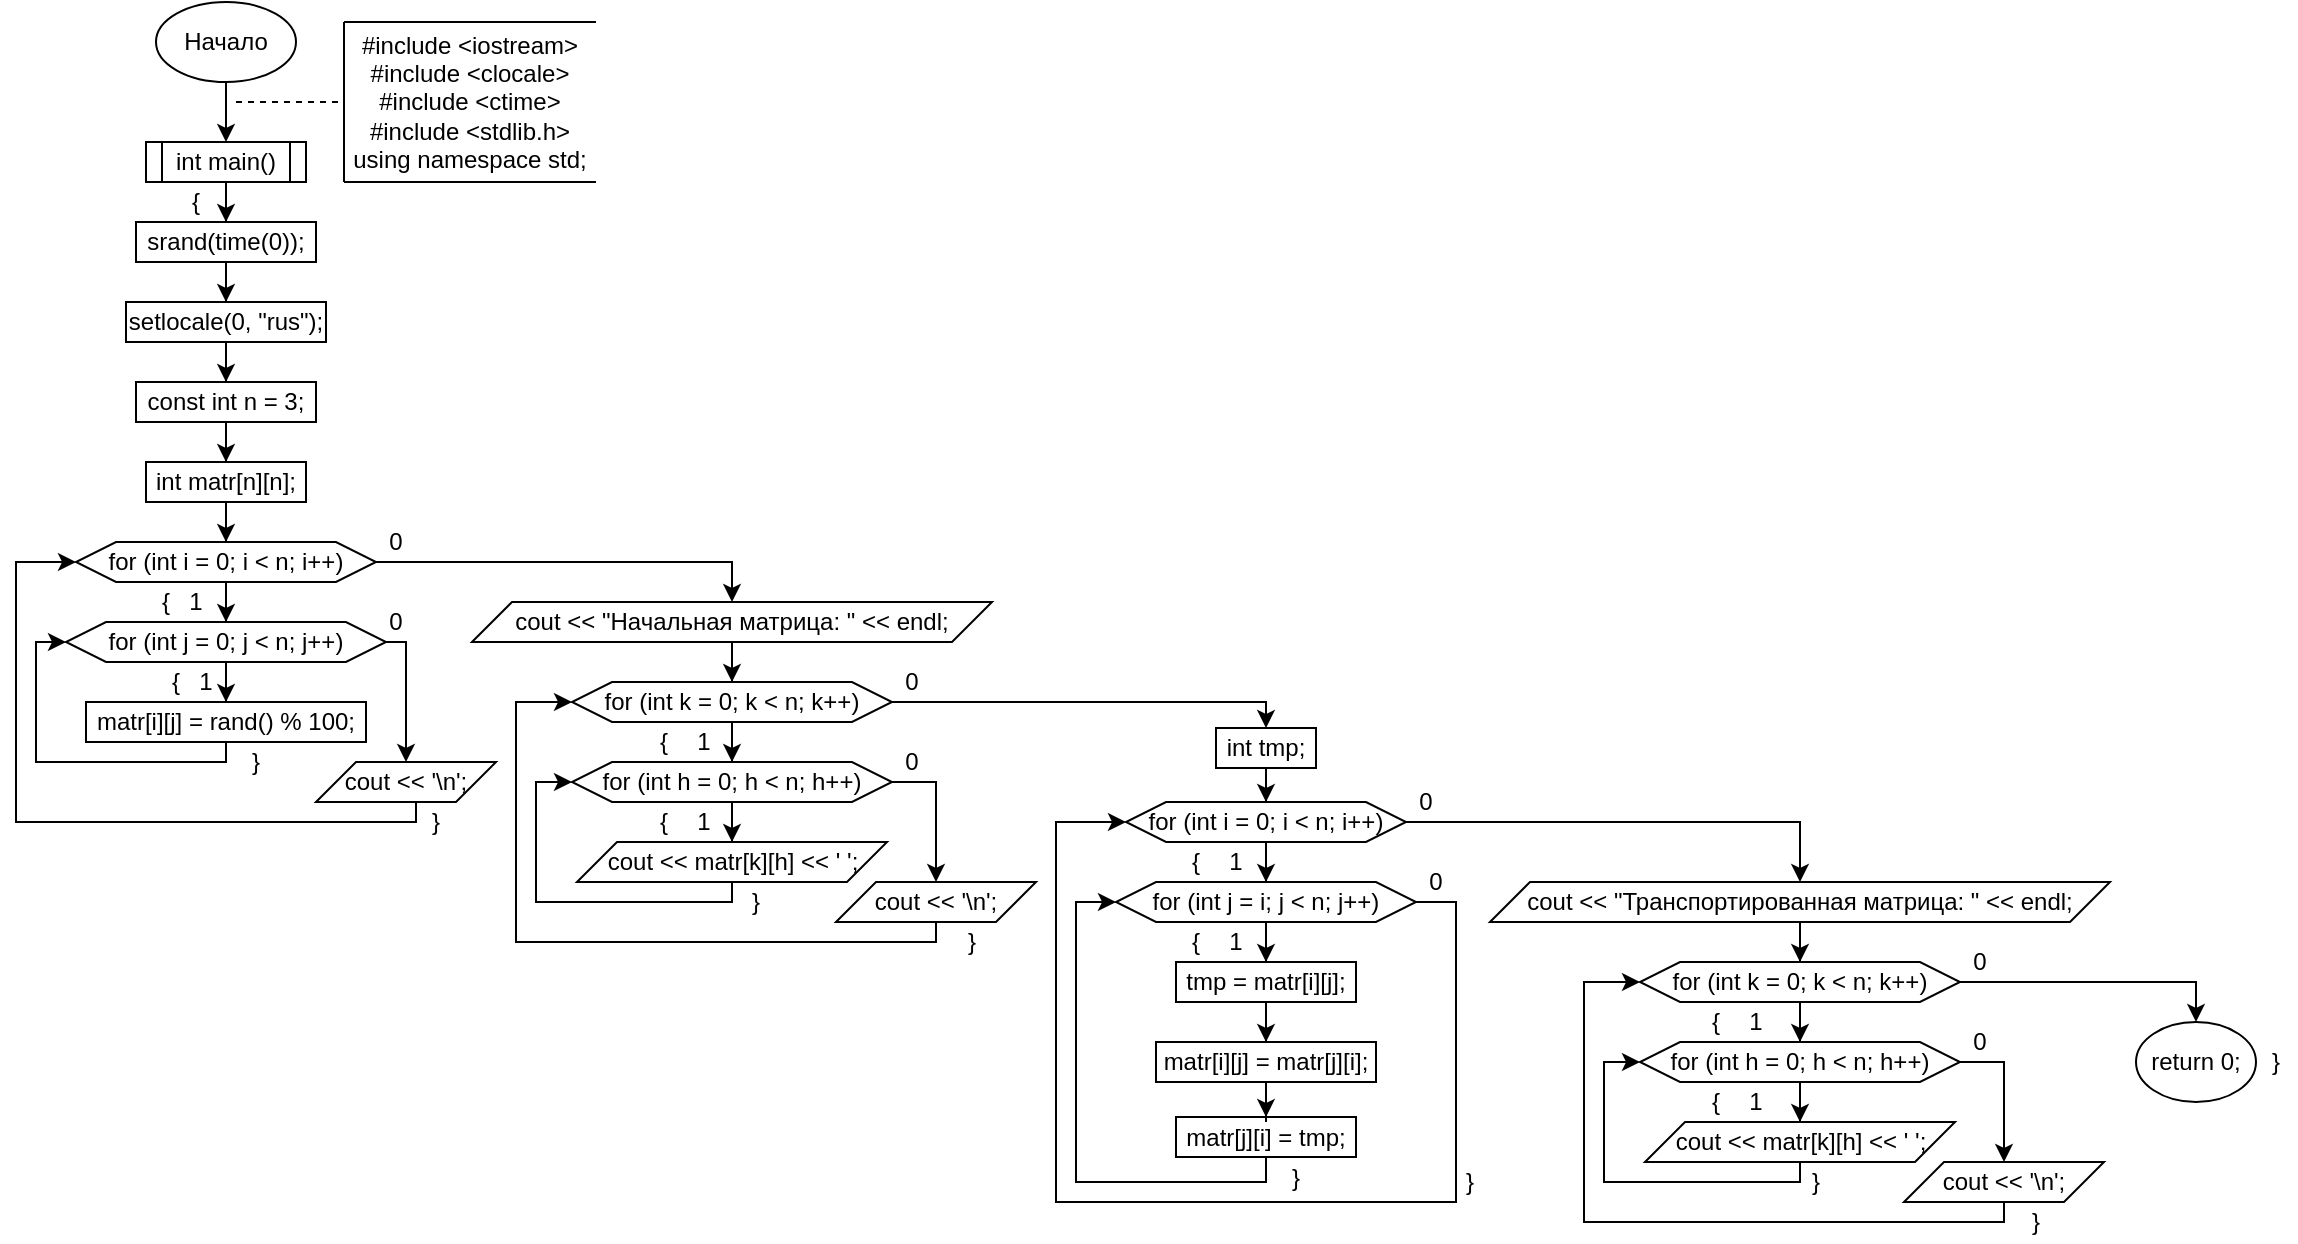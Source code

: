 <mxfile version="26.0.4">
  <diagram name="Страница — 1" id="QcnOftdSxRcBq6yeZcao">
    <mxGraphModel dx="500" dy="341" grid="1" gridSize="10" guides="1" tooltips="1" connect="1" arrows="1" fold="1" page="1" pageScale="1" pageWidth="827" pageHeight="1169" math="0" shadow="0">
      <root>
        <mxCell id="0" />
        <mxCell id="1" parent="0" />
        <mxCell id="h1b_t1mf5435tCxF2A7D-4" style="edgeStyle=orthogonalEdgeStyle;rounded=0;orthogonalLoop=1;jettySize=auto;html=1;entryX=0.5;entryY=0;entryDx=0;entryDy=0;" parent="1" source="h1b_t1mf5435tCxF2A7D-1" target="h1b_t1mf5435tCxF2A7D-3" edge="1">
          <mxGeometry relative="1" as="geometry" />
        </mxCell>
        <mxCell id="h1b_t1mf5435tCxF2A7D-1" value="Начало" style="ellipse;whiteSpace=wrap;html=1;" parent="1" vertex="1">
          <mxGeometry x="160" y="10" width="70" height="40" as="geometry" />
        </mxCell>
        <mxCell id="h1b_t1mf5435tCxF2A7D-2" value="&lt;div&gt;#include &amp;lt;iostream&amp;gt;&lt;/div&gt;&lt;div&gt;#include &amp;lt;clocale&amp;gt;&lt;/div&gt;&lt;div&gt;#include &amp;lt;ctime&amp;gt;&lt;/div&gt;&lt;div&gt;#include &amp;lt;stdlib.h&amp;gt;&lt;/div&gt;&lt;div&gt;using namespace std;&lt;/div&gt;" style="text;html=1;align=center;verticalAlign=middle;whiteSpace=wrap;rounded=0;" parent="1" vertex="1">
          <mxGeometry x="254" y="20" width="126" height="80" as="geometry" />
        </mxCell>
        <mxCell id="h1b_t1mf5435tCxF2A7D-13" style="edgeStyle=orthogonalEdgeStyle;rounded=0;orthogonalLoop=1;jettySize=auto;html=1;" parent="1" source="h1b_t1mf5435tCxF2A7D-3" target="h1b_t1mf5435tCxF2A7D-12" edge="1">
          <mxGeometry relative="1" as="geometry" />
        </mxCell>
        <mxCell id="h1b_t1mf5435tCxF2A7D-3" value="int main()" style="shape=process;whiteSpace=wrap;html=1;backgroundOutline=1;" parent="1" vertex="1">
          <mxGeometry x="155" y="80" width="80" height="20" as="geometry" />
        </mxCell>
        <mxCell id="h1b_t1mf5435tCxF2A7D-5" value="" style="endArrow=none;dashed=1;html=1;rounded=0;entryX=0;entryY=0.5;entryDx=0;entryDy=0;" parent="1" target="h1b_t1mf5435tCxF2A7D-2" edge="1">
          <mxGeometry width="50" height="50" relative="1" as="geometry">
            <mxPoint x="200" y="60" as="sourcePoint" />
            <mxPoint x="380" y="150" as="targetPoint" />
          </mxGeometry>
        </mxCell>
        <mxCell id="h1b_t1mf5435tCxF2A7D-6" value="" style="endArrow=none;html=1;rounded=0;exitX=0;exitY=1;exitDx=0;exitDy=0;entryX=1;entryY=1;entryDx=0;entryDy=0;" parent="1" source="h1b_t1mf5435tCxF2A7D-2" target="h1b_t1mf5435tCxF2A7D-2" edge="1">
          <mxGeometry width="50" height="50" relative="1" as="geometry">
            <mxPoint x="330" y="200" as="sourcePoint" />
            <mxPoint x="380" y="150" as="targetPoint" />
          </mxGeometry>
        </mxCell>
        <mxCell id="h1b_t1mf5435tCxF2A7D-7" value="" style="endArrow=none;html=1;rounded=0;entryX=0;entryY=0;entryDx=0;entryDy=0;exitX=0;exitY=1;exitDx=0;exitDy=0;" parent="1" source="h1b_t1mf5435tCxF2A7D-2" target="h1b_t1mf5435tCxF2A7D-2" edge="1">
          <mxGeometry width="50" height="50" relative="1" as="geometry">
            <mxPoint x="204" y="170" as="sourcePoint" />
            <mxPoint x="254" y="120" as="targetPoint" />
          </mxGeometry>
        </mxCell>
        <mxCell id="h1b_t1mf5435tCxF2A7D-8" value="" style="endArrow=none;html=1;rounded=0;exitX=0;exitY=0;exitDx=0;exitDy=0;entryX=1;entryY=0;entryDx=0;entryDy=0;" parent="1" source="h1b_t1mf5435tCxF2A7D-2" target="h1b_t1mf5435tCxF2A7D-2" edge="1">
          <mxGeometry width="50" height="50" relative="1" as="geometry">
            <mxPoint x="330" y="200" as="sourcePoint" />
            <mxPoint x="380" y="150" as="targetPoint" />
          </mxGeometry>
        </mxCell>
        <mxCell id="h1b_t1mf5435tCxF2A7D-32" style="edgeStyle=orthogonalEdgeStyle;rounded=0;orthogonalLoop=1;jettySize=auto;html=1;entryX=0.5;entryY=0;entryDx=0;entryDy=0;" parent="1" source="h1b_t1mf5435tCxF2A7D-9" target="h1b_t1mf5435tCxF2A7D-18" edge="1">
          <mxGeometry relative="1" as="geometry" />
        </mxCell>
        <mxCell id="h1b_t1mf5435tCxF2A7D-9" value="int matr[n][n];" style="rounded=0;whiteSpace=wrap;html=1;" parent="1" vertex="1">
          <mxGeometry x="155" y="240" width="80" height="20" as="geometry" />
        </mxCell>
        <mxCell id="h1b_t1mf5435tCxF2A7D-17" style="edgeStyle=orthogonalEdgeStyle;rounded=0;orthogonalLoop=1;jettySize=auto;html=1;entryX=0.5;entryY=0;entryDx=0;entryDy=0;" parent="1" source="h1b_t1mf5435tCxF2A7D-10" target="h1b_t1mf5435tCxF2A7D-9" edge="1">
          <mxGeometry relative="1" as="geometry" />
        </mxCell>
        <mxCell id="h1b_t1mf5435tCxF2A7D-10" value="const int n = 3;" style="rounded=0;whiteSpace=wrap;html=1;" parent="1" vertex="1">
          <mxGeometry x="150" y="200" width="90" height="20" as="geometry" />
        </mxCell>
        <mxCell id="h1b_t1mf5435tCxF2A7D-16" style="edgeStyle=orthogonalEdgeStyle;rounded=0;orthogonalLoop=1;jettySize=auto;html=1;" parent="1" source="h1b_t1mf5435tCxF2A7D-11" target="h1b_t1mf5435tCxF2A7D-10" edge="1">
          <mxGeometry relative="1" as="geometry" />
        </mxCell>
        <mxCell id="h1b_t1mf5435tCxF2A7D-11" value="setlocale(0, &quot;rus&quot;);" style="rounded=0;whiteSpace=wrap;html=1;" parent="1" vertex="1">
          <mxGeometry x="145" y="160" width="100" height="20" as="geometry" />
        </mxCell>
        <mxCell id="h1b_t1mf5435tCxF2A7D-15" style="edgeStyle=orthogonalEdgeStyle;rounded=0;orthogonalLoop=1;jettySize=auto;html=1;entryX=0.5;entryY=0;entryDx=0;entryDy=0;" parent="1" source="h1b_t1mf5435tCxF2A7D-12" target="h1b_t1mf5435tCxF2A7D-11" edge="1">
          <mxGeometry relative="1" as="geometry" />
        </mxCell>
        <mxCell id="h1b_t1mf5435tCxF2A7D-12" value="srand(time(0));" style="rounded=0;whiteSpace=wrap;html=1;" parent="1" vertex="1">
          <mxGeometry x="150" y="120" width="90" height="20" as="geometry" />
        </mxCell>
        <mxCell id="h1b_t1mf5435tCxF2A7D-21" style="edgeStyle=orthogonalEdgeStyle;rounded=0;orthogonalLoop=1;jettySize=auto;html=1;" parent="1" source="h1b_t1mf5435tCxF2A7D-18" target="h1b_t1mf5435tCxF2A7D-19" edge="1">
          <mxGeometry relative="1" as="geometry" />
        </mxCell>
        <mxCell id="h1b_t1mf5435tCxF2A7D-39" style="edgeStyle=orthogonalEdgeStyle;rounded=0;orthogonalLoop=1;jettySize=auto;html=1;entryX=0.5;entryY=0;entryDx=0;entryDy=0;" parent="1" source="h1b_t1mf5435tCxF2A7D-18" target="h1b_t1mf5435tCxF2A7D-30" edge="1">
          <mxGeometry relative="1" as="geometry" />
        </mxCell>
        <mxCell id="h1b_t1mf5435tCxF2A7D-18" value="for (int i = 0; i &amp;lt; n; i++)" style="shape=hexagon;perimeter=hexagonPerimeter2;whiteSpace=wrap;html=1;fixedSize=1;" parent="1" vertex="1">
          <mxGeometry x="120" y="280" width="150" height="20" as="geometry" />
        </mxCell>
        <mxCell id="h1b_t1mf5435tCxF2A7D-24" style="edgeStyle=orthogonalEdgeStyle;rounded=0;orthogonalLoop=1;jettySize=auto;html=1;" parent="1" source="h1b_t1mf5435tCxF2A7D-19" target="h1b_t1mf5435tCxF2A7D-20" edge="1">
          <mxGeometry relative="1" as="geometry" />
        </mxCell>
        <mxCell id="h1b_t1mf5435tCxF2A7D-45" style="edgeStyle=orthogonalEdgeStyle;rounded=0;orthogonalLoop=1;jettySize=auto;html=1;entryX=0.5;entryY=0;entryDx=0;entryDy=0;" parent="1" source="h1b_t1mf5435tCxF2A7D-19" target="h1b_t1mf5435tCxF2A7D-26" edge="1">
          <mxGeometry relative="1" as="geometry">
            <Array as="points">
              <mxPoint x="285" y="330" />
            </Array>
          </mxGeometry>
        </mxCell>
        <mxCell id="h1b_t1mf5435tCxF2A7D-19" value="for (int j = 0; j &amp;lt; n; j++)" style="shape=hexagon;perimeter=hexagonPerimeter2;whiteSpace=wrap;html=1;fixedSize=1;" parent="1" vertex="1">
          <mxGeometry x="115" y="320" width="160" height="20" as="geometry" />
        </mxCell>
        <mxCell id="h1b_t1mf5435tCxF2A7D-23" style="edgeStyle=orthogonalEdgeStyle;rounded=0;orthogonalLoop=1;jettySize=auto;html=1;entryX=0;entryY=0.5;entryDx=0;entryDy=0;" parent="1" source="h1b_t1mf5435tCxF2A7D-20" target="h1b_t1mf5435tCxF2A7D-19" edge="1">
          <mxGeometry relative="1" as="geometry">
            <mxPoint x="80" y="330" as="targetPoint" />
            <Array as="points">
              <mxPoint x="195" y="390" />
              <mxPoint x="100" y="390" />
              <mxPoint x="100" y="330" />
            </Array>
          </mxGeometry>
        </mxCell>
        <mxCell id="h1b_t1mf5435tCxF2A7D-20" value="matr[i][j] = rand() % 100;" style="rounded=0;whiteSpace=wrap;html=1;" parent="1" vertex="1">
          <mxGeometry x="125" y="360" width="140" height="20" as="geometry" />
        </mxCell>
        <mxCell id="h1b_t1mf5435tCxF2A7D-27" style="edgeStyle=orthogonalEdgeStyle;rounded=0;orthogonalLoop=1;jettySize=auto;html=1;entryX=0;entryY=0.5;entryDx=0;entryDy=0;" parent="1" source="h1b_t1mf5435tCxF2A7D-26" target="h1b_t1mf5435tCxF2A7D-18" edge="1">
          <mxGeometry relative="1" as="geometry">
            <mxPoint x="80" y="280" as="targetPoint" />
            <Array as="points">
              <mxPoint x="290" y="420" />
              <mxPoint x="90" y="420" />
              <mxPoint x="90" y="290" />
            </Array>
          </mxGeometry>
        </mxCell>
        <mxCell id="h1b_t1mf5435tCxF2A7D-26" value="cout &amp;lt;&amp;lt; &#39;\n&#39;;" style="shape=parallelogram;perimeter=parallelogramPerimeter;whiteSpace=wrap;html=1;fixedSize=1;" parent="1" vertex="1">
          <mxGeometry x="240" y="390" width="90" height="20" as="geometry" />
        </mxCell>
        <mxCell id="h1b_t1mf5435tCxF2A7D-34" style="edgeStyle=orthogonalEdgeStyle;rounded=0;orthogonalLoop=1;jettySize=auto;html=1;" parent="1" source="h1b_t1mf5435tCxF2A7D-30" target="h1b_t1mf5435tCxF2A7D-31" edge="1">
          <mxGeometry relative="1" as="geometry" />
        </mxCell>
        <mxCell id="h1b_t1mf5435tCxF2A7D-30" value="cout &amp;lt;&amp;lt; &quot;Начальная матрица: &quot; &amp;lt;&amp;lt; endl;" style="shape=parallelogram;perimeter=parallelogramPerimeter;whiteSpace=wrap;html=1;fixedSize=1;" parent="1" vertex="1">
          <mxGeometry x="318" y="310" width="260" height="20" as="geometry" />
        </mxCell>
        <mxCell id="h1b_t1mf5435tCxF2A7D-35" style="edgeStyle=orthogonalEdgeStyle;rounded=0;orthogonalLoop=1;jettySize=auto;html=1;" parent="1" source="h1b_t1mf5435tCxF2A7D-31" target="h1b_t1mf5435tCxF2A7D-33" edge="1">
          <mxGeometry relative="1" as="geometry" />
        </mxCell>
        <mxCell id="h1b_t1mf5435tCxF2A7D-49" style="edgeStyle=orthogonalEdgeStyle;rounded=0;orthogonalLoop=1;jettySize=auto;html=1;entryX=0.5;entryY=0;entryDx=0;entryDy=0;" parent="1" source="h1b_t1mf5435tCxF2A7D-31" target="h1b_t1mf5435tCxF2A7D-46" edge="1">
          <mxGeometry relative="1" as="geometry">
            <mxPoint x="640" y="350" as="targetPoint" />
            <Array as="points">
              <mxPoint x="715" y="360" />
            </Array>
          </mxGeometry>
        </mxCell>
        <mxCell id="h1b_t1mf5435tCxF2A7D-31" value="for (int k = 0; k &amp;lt; n; k++)" style="shape=hexagon;perimeter=hexagonPerimeter2;whiteSpace=wrap;html=1;fixedSize=1;" parent="1" vertex="1">
          <mxGeometry x="368" y="350" width="160" height="20" as="geometry" />
        </mxCell>
        <mxCell id="h1b_t1mf5435tCxF2A7D-41" style="edgeStyle=orthogonalEdgeStyle;rounded=0;orthogonalLoop=1;jettySize=auto;html=1;" parent="1" source="h1b_t1mf5435tCxF2A7D-33" target="h1b_t1mf5435tCxF2A7D-36" edge="1">
          <mxGeometry relative="1" as="geometry" />
        </mxCell>
        <mxCell id="h1b_t1mf5435tCxF2A7D-43" style="edgeStyle=orthogonalEdgeStyle;rounded=0;orthogonalLoop=1;jettySize=auto;html=1;entryX=0.5;entryY=0;entryDx=0;entryDy=0;" parent="1" source="h1b_t1mf5435tCxF2A7D-33" target="h1b_t1mf5435tCxF2A7D-42" edge="1">
          <mxGeometry relative="1" as="geometry">
            <mxPoint x="560" y="430" as="targetPoint" />
            <Array as="points">
              <mxPoint x="550" y="400" />
            </Array>
          </mxGeometry>
        </mxCell>
        <mxCell id="h1b_t1mf5435tCxF2A7D-33" value="for (int h = 0; h &amp;lt; n; h++)" style="shape=hexagon;perimeter=hexagonPerimeter2;whiteSpace=wrap;html=1;fixedSize=1;" parent="1" vertex="1">
          <mxGeometry x="368" y="390" width="160" height="20" as="geometry" />
        </mxCell>
        <mxCell id="h1b_t1mf5435tCxF2A7D-38" style="edgeStyle=orthogonalEdgeStyle;rounded=0;orthogonalLoop=1;jettySize=auto;html=1;entryX=0;entryY=0.5;entryDx=0;entryDy=0;" parent="1" source="h1b_t1mf5435tCxF2A7D-36" target="h1b_t1mf5435tCxF2A7D-33" edge="1">
          <mxGeometry relative="1" as="geometry">
            <mxPoint x="358" y="420" as="targetPoint" />
            <Array as="points">
              <mxPoint x="448" y="460" />
              <mxPoint x="350" y="460" />
              <mxPoint x="350" y="400" />
            </Array>
          </mxGeometry>
        </mxCell>
        <mxCell id="h1b_t1mf5435tCxF2A7D-36" value="cout &amp;lt;&amp;lt; matr[k][h] &amp;lt;&amp;lt; &#39; &#39;;" style="shape=parallelogram;perimeter=parallelogramPerimeter;whiteSpace=wrap;html=1;fixedSize=1;" parent="1" vertex="1">
          <mxGeometry x="370.5" y="430" width="155" height="20" as="geometry" />
        </mxCell>
        <mxCell id="h1b_t1mf5435tCxF2A7D-44" style="edgeStyle=orthogonalEdgeStyle;rounded=0;orthogonalLoop=1;jettySize=auto;html=1;entryX=0;entryY=0.5;entryDx=0;entryDy=0;" parent="1" source="h1b_t1mf5435tCxF2A7D-42" target="h1b_t1mf5435tCxF2A7D-31" edge="1">
          <mxGeometry relative="1" as="geometry">
            <mxPoint x="340" y="360" as="targetPoint" />
            <Array as="points">
              <mxPoint x="550" y="480" />
              <mxPoint x="340" y="480" />
              <mxPoint x="340" y="360" />
            </Array>
          </mxGeometry>
        </mxCell>
        <mxCell id="h1b_t1mf5435tCxF2A7D-42" value="cout &amp;lt;&amp;lt; &#39;\n&#39;;" style="shape=parallelogram;perimeter=parallelogramPerimeter;whiteSpace=wrap;html=1;fixedSize=1;" parent="1" vertex="1">
          <mxGeometry x="500" y="450" width="100" height="20" as="geometry" />
        </mxCell>
        <mxCell id="h1b_t1mf5435tCxF2A7D-52" style="edgeStyle=orthogonalEdgeStyle;rounded=0;orthogonalLoop=1;jettySize=auto;html=1;entryX=0.5;entryY=0;entryDx=0;entryDy=0;" parent="1" source="h1b_t1mf5435tCxF2A7D-46" target="h1b_t1mf5435tCxF2A7D-51" edge="1">
          <mxGeometry relative="1" as="geometry" />
        </mxCell>
        <mxCell id="h1b_t1mf5435tCxF2A7D-46" value="int tmp;" style="rounded=0;whiteSpace=wrap;html=1;" parent="1" vertex="1">
          <mxGeometry x="690" y="373" width="50" height="20" as="geometry" />
        </mxCell>
        <mxCell id="h1b_t1mf5435tCxF2A7D-57" style="edgeStyle=orthogonalEdgeStyle;rounded=0;orthogonalLoop=1;jettySize=auto;html=1;" parent="1" source="h1b_t1mf5435tCxF2A7D-48" target="h1b_t1mf5435tCxF2A7D-56" edge="1">
          <mxGeometry relative="1" as="geometry" />
        </mxCell>
        <mxCell id="h1b_t1mf5435tCxF2A7D-61" style="edgeStyle=orthogonalEdgeStyle;rounded=0;orthogonalLoop=1;jettySize=auto;html=1;entryX=0;entryY=0.5;entryDx=0;entryDy=0;" parent="1" source="h1b_t1mf5435tCxF2A7D-48" target="h1b_t1mf5435tCxF2A7D-51" edge="1">
          <mxGeometry relative="1" as="geometry">
            <mxPoint x="610" y="410" as="targetPoint" />
            <Array as="points">
              <mxPoint x="810" y="460" />
              <mxPoint x="810" y="610" />
              <mxPoint x="610" y="610" />
              <mxPoint x="610" y="420" />
            </Array>
          </mxGeometry>
        </mxCell>
        <mxCell id="h1b_t1mf5435tCxF2A7D-48" value="&lt;div&gt;for (int j = i; j &amp;lt; n; j++)&lt;br&gt;&lt;/div&gt;" style="shape=hexagon;perimeter=hexagonPerimeter2;whiteSpace=wrap;html=1;fixedSize=1;" parent="1" vertex="1">
          <mxGeometry x="640" y="450" width="150" height="20" as="geometry" />
        </mxCell>
        <mxCell id="h1b_t1mf5435tCxF2A7D-53" style="edgeStyle=orthogonalEdgeStyle;rounded=0;orthogonalLoop=1;jettySize=auto;html=1;entryX=0.5;entryY=0;entryDx=0;entryDy=0;" parent="1" source="h1b_t1mf5435tCxF2A7D-51" target="h1b_t1mf5435tCxF2A7D-48" edge="1">
          <mxGeometry relative="1" as="geometry" />
        </mxCell>
        <mxCell id="h1b_t1mf5435tCxF2A7D-63" style="edgeStyle=orthogonalEdgeStyle;rounded=0;orthogonalLoop=1;jettySize=auto;html=1;entryX=0.5;entryY=0;entryDx=0;entryDy=0;" parent="1" source="h1b_t1mf5435tCxF2A7D-51" target="h1b_t1mf5435tCxF2A7D-62" edge="1">
          <mxGeometry relative="1" as="geometry" />
        </mxCell>
        <mxCell id="h1b_t1mf5435tCxF2A7D-51" value="for (int i = 0; i &amp;lt; n; i++)" style="shape=hexagon;perimeter=hexagonPerimeter2;whiteSpace=wrap;html=1;fixedSize=1;" parent="1" vertex="1">
          <mxGeometry x="645" y="410" width="140" height="20" as="geometry" />
        </mxCell>
        <mxCell id="h1b_t1mf5435tCxF2A7D-60" style="edgeStyle=orthogonalEdgeStyle;rounded=0;orthogonalLoop=1;jettySize=auto;html=1;entryX=0;entryY=0.5;entryDx=0;entryDy=0;" parent="1" source="h1b_t1mf5435tCxF2A7D-54" target="h1b_t1mf5435tCxF2A7D-48" edge="1">
          <mxGeometry relative="1" as="geometry">
            <mxPoint x="630" y="460" as="targetPoint" />
            <Array as="points">
              <mxPoint x="715" y="600" />
              <mxPoint x="620" y="600" />
              <mxPoint x="620" y="460" />
            </Array>
          </mxGeometry>
        </mxCell>
        <mxCell id="h1b_t1mf5435tCxF2A7D-54" value="matr[j][i] = tmp;" style="rounded=0;whiteSpace=wrap;html=1;" parent="1" vertex="1">
          <mxGeometry x="670" y="567.5" width="90" height="20" as="geometry" />
        </mxCell>
        <mxCell id="h1b_t1mf5435tCxF2A7D-59" style="edgeStyle=orthogonalEdgeStyle;rounded=0;orthogonalLoop=1;jettySize=auto;html=1;" parent="1" source="h1b_t1mf5435tCxF2A7D-55" target="h1b_t1mf5435tCxF2A7D-54" edge="1">
          <mxGeometry relative="1" as="geometry" />
        </mxCell>
        <mxCell id="h1b_t1mf5435tCxF2A7D-55" value="matr[i][j] = matr[j][i];" style="rounded=0;whiteSpace=wrap;html=1;" parent="1" vertex="1">
          <mxGeometry x="660" y="530" width="110" height="20" as="geometry" />
        </mxCell>
        <mxCell id="h1b_t1mf5435tCxF2A7D-58" style="edgeStyle=orthogonalEdgeStyle;rounded=0;orthogonalLoop=1;jettySize=auto;html=1;" parent="1" source="h1b_t1mf5435tCxF2A7D-56" target="h1b_t1mf5435tCxF2A7D-55" edge="1">
          <mxGeometry relative="1" as="geometry" />
        </mxCell>
        <mxCell id="h1b_t1mf5435tCxF2A7D-56" value="tmp = matr[i][j];" style="rounded=0;whiteSpace=wrap;html=1;" parent="1" vertex="1">
          <mxGeometry x="670" y="490" width="90" height="20" as="geometry" />
        </mxCell>
        <mxCell id="h1b_t1mf5435tCxF2A7D-74" style="edgeStyle=orthogonalEdgeStyle;rounded=0;orthogonalLoop=1;jettySize=auto;html=1;entryX=0.5;entryY=0;entryDx=0;entryDy=0;" parent="1" source="h1b_t1mf5435tCxF2A7D-62" target="h1b_t1mf5435tCxF2A7D-65" edge="1">
          <mxGeometry relative="1" as="geometry" />
        </mxCell>
        <mxCell id="h1b_t1mf5435tCxF2A7D-62" value="cout &amp;lt;&amp;lt; &quot;Транспортированная матрица: &quot; &amp;lt;&amp;lt; endl;" style="shape=parallelogram;perimeter=parallelogramPerimeter;whiteSpace=wrap;html=1;fixedSize=1;" parent="1" vertex="1">
          <mxGeometry x="827" y="450" width="310" height="20" as="geometry" />
        </mxCell>
        <mxCell id="h1b_t1mf5435tCxF2A7D-64" style="edgeStyle=orthogonalEdgeStyle;rounded=0;orthogonalLoop=1;jettySize=auto;html=1;" parent="1" source="h1b_t1mf5435tCxF2A7D-65" target="h1b_t1mf5435tCxF2A7D-68" edge="1">
          <mxGeometry relative="1" as="geometry" />
        </mxCell>
        <mxCell id="h1b_t1mf5435tCxF2A7D-75" style="edgeStyle=orthogonalEdgeStyle;rounded=0;orthogonalLoop=1;jettySize=auto;html=1;" parent="1" source="h1b_t1mf5435tCxF2A7D-65" target="h1b_t1mf5435tCxF2A7D-76" edge="1">
          <mxGeometry relative="1" as="geometry">
            <mxPoint x="1180.0" y="520" as="targetPoint" />
          </mxGeometry>
        </mxCell>
        <mxCell id="h1b_t1mf5435tCxF2A7D-65" value="for (int k = 0; k &amp;lt; n; k++)" style="shape=hexagon;perimeter=hexagonPerimeter2;whiteSpace=wrap;html=1;fixedSize=1;" parent="1" vertex="1">
          <mxGeometry x="902" y="490" width="160" height="20" as="geometry" />
        </mxCell>
        <mxCell id="h1b_t1mf5435tCxF2A7D-66" style="edgeStyle=orthogonalEdgeStyle;rounded=0;orthogonalLoop=1;jettySize=auto;html=1;" parent="1" source="h1b_t1mf5435tCxF2A7D-68" target="h1b_t1mf5435tCxF2A7D-70" edge="1">
          <mxGeometry relative="1" as="geometry" />
        </mxCell>
        <mxCell id="h1b_t1mf5435tCxF2A7D-67" style="edgeStyle=orthogonalEdgeStyle;rounded=0;orthogonalLoop=1;jettySize=auto;html=1;entryX=0.5;entryY=0;entryDx=0;entryDy=0;" parent="1" source="h1b_t1mf5435tCxF2A7D-68" target="h1b_t1mf5435tCxF2A7D-72" edge="1">
          <mxGeometry relative="1" as="geometry">
            <mxPoint x="1094" y="570" as="targetPoint" />
            <Array as="points">
              <mxPoint x="1084" y="540" />
            </Array>
          </mxGeometry>
        </mxCell>
        <mxCell id="h1b_t1mf5435tCxF2A7D-68" value="for (int h = 0; h &amp;lt; n; h++)" style="shape=hexagon;perimeter=hexagonPerimeter2;whiteSpace=wrap;html=1;fixedSize=1;" parent="1" vertex="1">
          <mxGeometry x="902" y="530" width="160" height="20" as="geometry" />
        </mxCell>
        <mxCell id="h1b_t1mf5435tCxF2A7D-69" style="edgeStyle=orthogonalEdgeStyle;rounded=0;orthogonalLoop=1;jettySize=auto;html=1;entryX=0;entryY=0.5;entryDx=0;entryDy=0;" parent="1" source="h1b_t1mf5435tCxF2A7D-70" target="h1b_t1mf5435tCxF2A7D-68" edge="1">
          <mxGeometry relative="1" as="geometry">
            <mxPoint x="892" y="560" as="targetPoint" />
            <Array as="points">
              <mxPoint x="982" y="600" />
              <mxPoint x="884" y="600" />
              <mxPoint x="884" y="540" />
            </Array>
          </mxGeometry>
        </mxCell>
        <mxCell id="h1b_t1mf5435tCxF2A7D-70" value="cout &amp;lt;&amp;lt; matr[k][h] &amp;lt;&amp;lt; &#39; &#39;;" style="shape=parallelogram;perimeter=parallelogramPerimeter;whiteSpace=wrap;html=1;fixedSize=1;" parent="1" vertex="1">
          <mxGeometry x="904.5" y="570" width="155" height="20" as="geometry" />
        </mxCell>
        <mxCell id="h1b_t1mf5435tCxF2A7D-71" style="edgeStyle=orthogonalEdgeStyle;rounded=0;orthogonalLoop=1;jettySize=auto;html=1;entryX=0;entryY=0.5;entryDx=0;entryDy=0;" parent="1" source="h1b_t1mf5435tCxF2A7D-72" target="h1b_t1mf5435tCxF2A7D-65" edge="1">
          <mxGeometry relative="1" as="geometry">
            <mxPoint x="874" y="500" as="targetPoint" />
            <Array as="points">
              <mxPoint x="1084" y="620" />
              <mxPoint x="874" y="620" />
              <mxPoint x="874" y="500" />
            </Array>
          </mxGeometry>
        </mxCell>
        <mxCell id="h1b_t1mf5435tCxF2A7D-72" value="cout &amp;lt;&amp;lt; &#39;\n&#39;;" style="shape=parallelogram;perimeter=parallelogramPerimeter;whiteSpace=wrap;html=1;fixedSize=1;" parent="1" vertex="1">
          <mxGeometry x="1034" y="590" width="100" height="20" as="geometry" />
        </mxCell>
        <mxCell id="h1b_t1mf5435tCxF2A7D-76" value="return 0;" style="ellipse;whiteSpace=wrap;html=1;" parent="1" vertex="1">
          <mxGeometry x="1150" y="520" width="60" height="40" as="geometry" />
        </mxCell>
        <mxCell id="h1b_t1mf5435tCxF2A7D-77" value="{" style="text;html=1;align=center;verticalAlign=middle;whiteSpace=wrap;rounded=0;" parent="1" vertex="1">
          <mxGeometry x="170" y="100" width="20" height="20" as="geometry" />
        </mxCell>
        <mxCell id="h1b_t1mf5435tCxF2A7D-78" value="}" style="text;html=1;align=center;verticalAlign=middle;whiteSpace=wrap;rounded=0;" parent="1" vertex="1">
          <mxGeometry x="290" y="410" width="20" height="20" as="geometry" />
        </mxCell>
        <mxCell id="h1b_t1mf5435tCxF2A7D-79" value="}" style="text;html=1;align=center;verticalAlign=middle;whiteSpace=wrap;rounded=0;" parent="1" vertex="1">
          <mxGeometry x="200" y="380" width="20" height="20" as="geometry" />
        </mxCell>
        <mxCell id="h1b_t1mf5435tCxF2A7D-80" value="{" style="text;html=1;align=center;verticalAlign=middle;whiteSpace=wrap;rounded=0;" parent="1" vertex="1">
          <mxGeometry x="155" y="300" width="20" height="20" as="geometry" />
        </mxCell>
        <mxCell id="h1b_t1mf5435tCxF2A7D-81" value="{" style="text;html=1;align=center;verticalAlign=middle;whiteSpace=wrap;rounded=0;" parent="1" vertex="1">
          <mxGeometry x="160" y="340" width="20" height="20" as="geometry" />
        </mxCell>
        <mxCell id="h1b_t1mf5435tCxF2A7D-82" value="}" style="text;html=1;align=center;verticalAlign=middle;whiteSpace=wrap;rounded=0;" parent="1" vertex="1">
          <mxGeometry x="558" y="470" width="20" height="20" as="geometry" />
        </mxCell>
        <mxCell id="h1b_t1mf5435tCxF2A7D-83" value="}" style="text;html=1;align=center;verticalAlign=middle;whiteSpace=wrap;rounded=0;" parent="1" vertex="1">
          <mxGeometry x="450" y="450" width="20" height="20" as="geometry" />
        </mxCell>
        <mxCell id="h1b_t1mf5435tCxF2A7D-84" value="{" style="text;html=1;align=center;verticalAlign=middle;whiteSpace=wrap;rounded=0;" parent="1" vertex="1">
          <mxGeometry x="404" y="370" width="20" height="20" as="geometry" />
        </mxCell>
        <mxCell id="h1b_t1mf5435tCxF2A7D-85" value="{" style="text;html=1;align=center;verticalAlign=middle;whiteSpace=wrap;rounded=0;" parent="1" vertex="1">
          <mxGeometry x="404" y="410" width="20" height="20" as="geometry" />
        </mxCell>
        <mxCell id="h1b_t1mf5435tCxF2A7D-86" value="}" style="text;html=1;align=center;verticalAlign=middle;whiteSpace=wrap;rounded=0;" parent="1" vertex="1">
          <mxGeometry x="807" y="590" width="20" height="20" as="geometry" />
        </mxCell>
        <mxCell id="h1b_t1mf5435tCxF2A7D-87" value="}" style="text;html=1;align=center;verticalAlign=middle;whiteSpace=wrap;rounded=0;" parent="1" vertex="1">
          <mxGeometry x="720" y="590" width="20" height="15" as="geometry" />
        </mxCell>
        <mxCell id="h1b_t1mf5435tCxF2A7D-88" value="{" style="text;html=1;align=center;verticalAlign=middle;whiteSpace=wrap;rounded=0;" parent="1" vertex="1">
          <mxGeometry x="670" y="430" width="20" height="20" as="geometry" />
        </mxCell>
        <mxCell id="h1b_t1mf5435tCxF2A7D-89" value="{" style="text;html=1;align=center;verticalAlign=middle;whiteSpace=wrap;rounded=0;" parent="1" vertex="1">
          <mxGeometry x="670" y="470" width="20" height="20" as="geometry" />
        </mxCell>
        <mxCell id="h1b_t1mf5435tCxF2A7D-90" value="{" style="text;html=1;align=center;verticalAlign=middle;whiteSpace=wrap;rounded=0;" parent="1" vertex="1">
          <mxGeometry x="930" y="510" width="20" height="20" as="geometry" />
        </mxCell>
        <mxCell id="h1b_t1mf5435tCxF2A7D-91" value="{" style="text;html=1;align=center;verticalAlign=middle;whiteSpace=wrap;rounded=0;" parent="1" vertex="1">
          <mxGeometry x="930" y="550" width="20" height="20" as="geometry" />
        </mxCell>
        <mxCell id="h1b_t1mf5435tCxF2A7D-92" value="}" style="text;html=1;align=center;verticalAlign=middle;whiteSpace=wrap;rounded=0;" parent="1" vertex="1">
          <mxGeometry x="980" y="590" width="20" height="20" as="geometry" />
        </mxCell>
        <mxCell id="h1b_t1mf5435tCxF2A7D-93" value="}" style="text;html=1;align=center;verticalAlign=middle;whiteSpace=wrap;rounded=0;" parent="1" vertex="1">
          <mxGeometry x="1090" y="610" width="20" height="20" as="geometry" />
        </mxCell>
        <mxCell id="h1b_t1mf5435tCxF2A7D-94" value="}" style="text;html=1;align=center;verticalAlign=middle;whiteSpace=wrap;rounded=0;" parent="1" vertex="1">
          <mxGeometry x="1210" y="530" width="20" height="20" as="geometry" />
        </mxCell>
        <mxCell id="h1b_t1mf5435tCxF2A7D-95" value="1" style="text;html=1;align=center;verticalAlign=middle;whiteSpace=wrap;rounded=0;" parent="1" vertex="1">
          <mxGeometry x="170" y="300" width="20" height="20" as="geometry" />
        </mxCell>
        <mxCell id="h1b_t1mf5435tCxF2A7D-96" value="1" style="text;html=1;align=center;verticalAlign=middle;whiteSpace=wrap;rounded=0;" parent="1" vertex="1">
          <mxGeometry x="175" y="340" width="20" height="20" as="geometry" />
        </mxCell>
        <mxCell id="h1b_t1mf5435tCxF2A7D-97" value="0" style="text;html=1;align=center;verticalAlign=middle;whiteSpace=wrap;rounded=0;" parent="1" vertex="1">
          <mxGeometry x="270" y="270" width="20" height="20" as="geometry" />
        </mxCell>
        <mxCell id="h1b_t1mf5435tCxF2A7D-98" value="0" style="text;html=1;align=center;verticalAlign=middle;whiteSpace=wrap;rounded=0;" parent="1" vertex="1">
          <mxGeometry x="270" y="310" width="20" height="20" as="geometry" />
        </mxCell>
        <mxCell id="h1b_t1mf5435tCxF2A7D-99" value="1" style="text;html=1;align=center;verticalAlign=middle;whiteSpace=wrap;rounded=0;" parent="1" vertex="1">
          <mxGeometry x="424" y="370" width="20" height="20" as="geometry" />
        </mxCell>
        <mxCell id="h1b_t1mf5435tCxF2A7D-100" value="1" style="text;html=1;align=center;verticalAlign=middle;whiteSpace=wrap;rounded=0;" parent="1" vertex="1">
          <mxGeometry x="424" y="410" width="20" height="20" as="geometry" />
        </mxCell>
        <mxCell id="h1b_t1mf5435tCxF2A7D-101" value="0" style="text;html=1;align=center;verticalAlign=middle;whiteSpace=wrap;rounded=0;" parent="1" vertex="1">
          <mxGeometry x="528" y="340" width="20" height="20" as="geometry" />
        </mxCell>
        <mxCell id="h1b_t1mf5435tCxF2A7D-102" value="0" style="text;html=1;align=center;verticalAlign=middle;whiteSpace=wrap;rounded=0;" parent="1" vertex="1">
          <mxGeometry x="528" y="380" width="20" height="20" as="geometry" />
        </mxCell>
        <mxCell id="h1b_t1mf5435tCxF2A7D-103" value="1" style="text;html=1;align=center;verticalAlign=middle;whiteSpace=wrap;rounded=0;" parent="1" vertex="1">
          <mxGeometry x="690" y="430" width="20" height="20" as="geometry" />
        </mxCell>
        <mxCell id="h1b_t1mf5435tCxF2A7D-104" value="1" style="text;html=1;align=center;verticalAlign=middle;whiteSpace=wrap;rounded=0;" parent="1" vertex="1">
          <mxGeometry x="690" y="470" width="20" height="20" as="geometry" />
        </mxCell>
        <mxCell id="h1b_t1mf5435tCxF2A7D-105" value="0" style="text;html=1;align=center;verticalAlign=middle;whiteSpace=wrap;rounded=0;" parent="1" vertex="1">
          <mxGeometry x="785" y="400" width="20" height="20" as="geometry" />
        </mxCell>
        <mxCell id="h1b_t1mf5435tCxF2A7D-106" value="0" style="text;html=1;align=center;verticalAlign=middle;whiteSpace=wrap;rounded=0;" parent="1" vertex="1">
          <mxGeometry x="790" y="440" width="20" height="20" as="geometry" />
        </mxCell>
        <mxCell id="h1b_t1mf5435tCxF2A7D-107" value="0" style="text;html=1;align=center;verticalAlign=middle;whiteSpace=wrap;rounded=0;" parent="1" vertex="1">
          <mxGeometry x="1062" y="480" width="20" height="20" as="geometry" />
        </mxCell>
        <mxCell id="h1b_t1mf5435tCxF2A7D-108" value="0" style="text;html=1;align=center;verticalAlign=middle;whiteSpace=wrap;rounded=0;" parent="1" vertex="1">
          <mxGeometry x="1062" y="520" width="20" height="20" as="geometry" />
        </mxCell>
        <mxCell id="h1b_t1mf5435tCxF2A7D-109" value="1" style="text;html=1;align=center;verticalAlign=middle;whiteSpace=wrap;rounded=0;" parent="1" vertex="1">
          <mxGeometry x="950" y="510" width="20" height="20" as="geometry" />
        </mxCell>
        <mxCell id="h1b_t1mf5435tCxF2A7D-110" value="1" style="text;html=1;align=center;verticalAlign=middle;whiteSpace=wrap;rounded=0;" parent="1" vertex="1">
          <mxGeometry x="950" y="550" width="20" height="20" as="geometry" />
        </mxCell>
      </root>
    </mxGraphModel>
  </diagram>
</mxfile>
